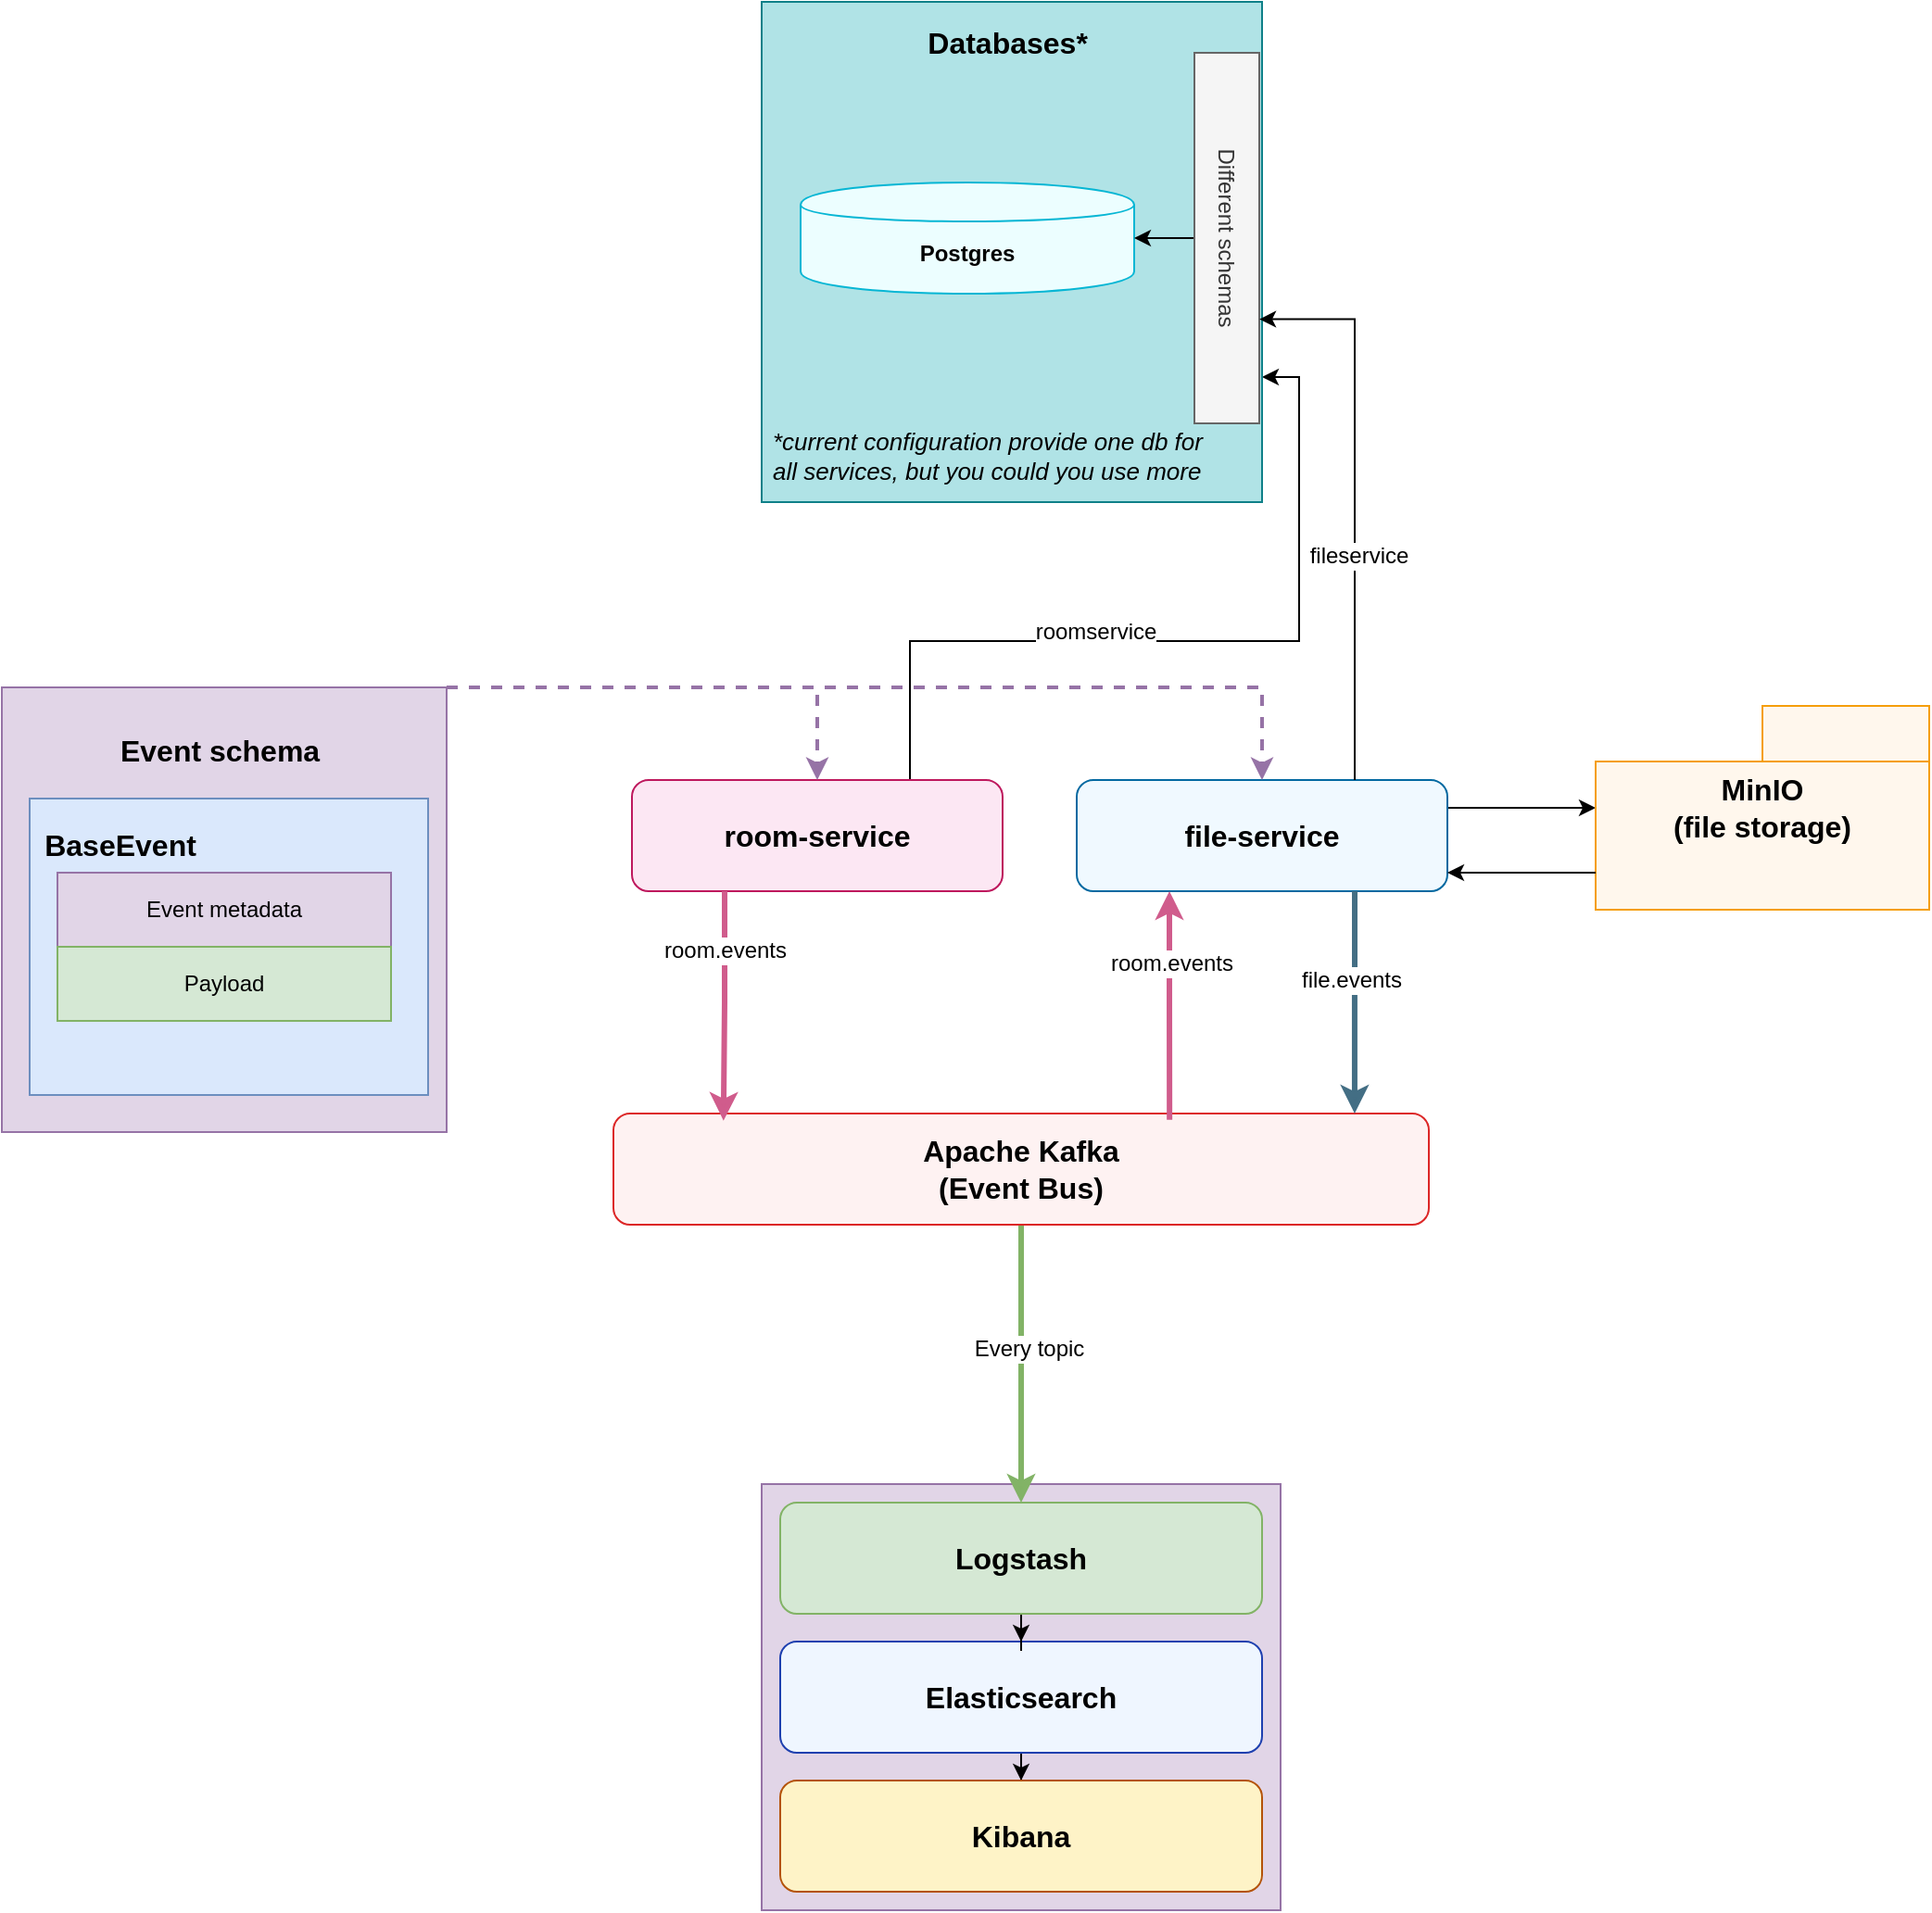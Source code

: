 <mxfile version="28.2.1">
  <diagram name="Страница — 1" id="vrJpJuXnvYbc0XaoZZVB">
    <mxGraphModel dx="1198" dy="690" grid="1" gridSize="10" guides="1" tooltips="1" connect="1" arrows="1" fold="1" page="1" pageScale="1" pageWidth="827" pageHeight="1169" math="0" shadow="0">
      <root>
        <mxCell id="0" />
        <mxCell id="1" parent="0" />
        <mxCell id="zSwlv2F4HAKd1OcXFcvh-34" value="" style="rounded=0;whiteSpace=wrap;html=1;fillColor=#e1d5e7;strokeColor=#9673a6;" vertex="1" parent="1">
          <mxGeometry x="750" y="850" width="280" height="230" as="geometry" />
        </mxCell>
        <mxCell id="zSwlv2F4HAKd1OcXFcvh-71" style="edgeStyle=orthogonalEdgeStyle;rounded=0;orthogonalLoop=1;jettySize=auto;html=1;exitX=0.75;exitY=0;exitDx=0;exitDy=0;entryX=1;entryY=0.75;entryDx=0;entryDy=0;fontFamily=Helvetica;fontSize=12;fontColor=default;" edge="1" parent="1" source="zSwlv2F4HAKd1OcXFcvh-11" target="zSwlv2F4HAKd1OcXFcvh-40">
          <mxGeometry relative="1" as="geometry" />
        </mxCell>
        <mxCell id="zSwlv2F4HAKd1OcXFcvh-73" value="roomservice" style="edgeLabel;html=1;align=center;verticalAlign=middle;resizable=0;points=[];pointerEvents=0;fontFamily=Helvetica;fontSize=12;fontColor=default;fillColor=none;gradientColor=none;" vertex="1" connectable="0" parent="zSwlv2F4HAKd1OcXFcvh-71">
          <mxGeometry x="0.413" y="-4" relative="1" as="geometry">
            <mxPoint x="-114" y="26" as="offset" />
          </mxGeometry>
        </mxCell>
        <mxCell id="zSwlv2F4HAKd1OcXFcvh-11" value="&lt;b&gt;&lt;font style=&quot;font-size: 16px;&quot;&gt;room-service&lt;/font&gt;&lt;/b&gt;" style="rounded=1;whiteSpace=wrap;html=1;fillColor=#FCE7F3;strokeColor=#BE185D;fontSize=12;" vertex="1" parent="1">
          <mxGeometry x="680" y="470" width="200" height="60" as="geometry" />
        </mxCell>
        <mxCell id="zSwlv2F4HAKd1OcXFcvh-69" style="edgeStyle=orthogonalEdgeStyle;rounded=0;orthogonalLoop=1;jettySize=auto;html=1;exitX=1;exitY=0.25;exitDx=0;exitDy=0;fontFamily=Helvetica;fontSize=12;fontColor=default;" edge="1" parent="1" source="zSwlv2F4HAKd1OcXFcvh-12" target="zSwlv2F4HAKd1OcXFcvh-15">
          <mxGeometry relative="1" as="geometry" />
        </mxCell>
        <mxCell id="zSwlv2F4HAKd1OcXFcvh-12" value="&lt;b&gt;&lt;font style=&quot;font-size: 16px;&quot;&gt;file-service&lt;/font&gt;&lt;/b&gt;" style="rounded=1;whiteSpace=wrap;html=1;fillColor=#F0F9FF;strokeColor=#0369A1;fontSize=12;" vertex="1" parent="1">
          <mxGeometry x="920" y="470" width="200" height="60" as="geometry" />
        </mxCell>
        <mxCell id="zSwlv2F4HAKd1OcXFcvh-56" style="edgeStyle=orthogonalEdgeStyle;rounded=0;orthogonalLoop=1;jettySize=auto;html=1;fontFamily=Helvetica;fontSize=12;fontColor=default;strokeWidth=3;fillColor=#d5e8d4;strokeColor=#82b366;" edge="1" parent="1" source="zSwlv2F4HAKd1OcXFcvh-13" target="zSwlv2F4HAKd1OcXFcvh-35">
          <mxGeometry relative="1" as="geometry" />
        </mxCell>
        <mxCell id="zSwlv2F4HAKd1OcXFcvh-57" value="Every topic" style="edgeLabel;html=1;align=center;verticalAlign=middle;resizable=0;points=[];pointerEvents=0;fontFamily=Helvetica;fontSize=12;fontColor=default;fillColor=none;gradientColor=none;" vertex="1" connectable="0" parent="zSwlv2F4HAKd1OcXFcvh-56">
          <mxGeometry x="-0.108" y="4" relative="1" as="geometry">
            <mxPoint as="offset" />
          </mxGeometry>
        </mxCell>
        <mxCell id="zSwlv2F4HAKd1OcXFcvh-13" value="&lt;font style=&quot;font-size: 16px;&quot;&gt;&lt;b style=&quot;&quot;&gt;Apache Kafka&lt;br&gt;(Event Bus)&lt;/b&gt;&lt;/font&gt;" style="rounded=1;whiteSpace=wrap;html=1;fillColor=#FEF2F2;strokeColor=#DC2626;fontSize=12;" vertex="1" parent="1">
          <mxGeometry x="670" y="650" width="440" height="60" as="geometry" />
        </mxCell>
        <mxCell id="zSwlv2F4HAKd1OcXFcvh-15" value="&lt;b&gt;&lt;font style=&quot;font-size: 16px;&quot;&gt;MinIO&lt;/font&gt;&lt;/b&gt;&lt;div&gt;&lt;b&gt;&lt;font style=&quot;font-size: 16px;&quot;&gt;(file storage)&lt;/font&gt;&lt;/b&gt;&lt;/div&gt;" style="shape=folder;whiteSpace=wrap;html=1;fillColor=#FFF7ED;strokeColor=#F59E0B;fontSize=12;tabWidth=90;tabHeight=30;" vertex="1" parent="1">
          <mxGeometry x="1200" y="430" width="180" height="110" as="geometry" />
        </mxCell>
        <mxCell id="zSwlv2F4HAKd1OcXFcvh-37" style="edgeStyle=orthogonalEdgeStyle;rounded=0;orthogonalLoop=1;jettySize=auto;html=1;" edge="1" parent="1" source="zSwlv2F4HAKd1OcXFcvh-16" target="zSwlv2F4HAKd1OcXFcvh-17">
          <mxGeometry relative="1" as="geometry" />
        </mxCell>
        <mxCell id="zSwlv2F4HAKd1OcXFcvh-16" value="Elasticsearch" style="rounded=1;whiteSpace=wrap;html=1;fillColor=#EFF6FF;strokeColor=#1E40AF;fontSize=16;fontStyle=1" vertex="1" parent="1">
          <mxGeometry x="760" y="935" width="260" height="60" as="geometry" />
        </mxCell>
        <mxCell id="zSwlv2F4HAKd1OcXFcvh-17" value="Kibana" style="rounded=1;whiteSpace=wrap;html=1;fillColor=#FEF3C7;strokeColor=#B45309;fontSize=16;fontStyle=1" vertex="1" parent="1">
          <mxGeometry x="760" y="1010" width="260" height="60" as="geometry" />
        </mxCell>
        <mxCell id="zSwlv2F4HAKd1OcXFcvh-36" style="edgeStyle=orthogonalEdgeStyle;rounded=0;orthogonalLoop=1;jettySize=auto;html=1;" edge="1" parent="1" source="zSwlv2F4HAKd1OcXFcvh-35" target="zSwlv2F4HAKd1OcXFcvh-16">
          <mxGeometry relative="1" as="geometry" />
        </mxCell>
        <mxCell id="zSwlv2F4HAKd1OcXFcvh-35" value="Logstash" style="rounded=1;whiteSpace=wrap;html=1;fillColor=#d5e8d4;strokeColor=#82b366;fontSize=16;fontStyle=1" vertex="1" parent="1">
          <mxGeometry x="760" y="860" width="260" height="60" as="geometry" />
        </mxCell>
        <mxCell id="zSwlv2F4HAKd1OcXFcvh-65" style="edgeStyle=orthogonalEdgeStyle;rounded=0;orthogonalLoop=1;jettySize=auto;html=1;exitX=1;exitY=0;exitDx=0;exitDy=0;entryX=0.5;entryY=0;entryDx=0;entryDy=0;fontFamily=Helvetica;fontSize=12;fontColor=default;strokeWidth=2;fillColor=#e1d5e7;strokeColor=#9673a6;dashed=1;" edge="1" parent="1" source="zSwlv2F4HAKd1OcXFcvh-43" target="zSwlv2F4HAKd1OcXFcvh-11">
          <mxGeometry relative="1" as="geometry">
            <Array as="points">
              <mxPoint x="780" y="420" />
            </Array>
          </mxGeometry>
        </mxCell>
        <mxCell id="zSwlv2F4HAKd1OcXFcvh-67" style="edgeStyle=orthogonalEdgeStyle;rounded=0;orthogonalLoop=1;jettySize=auto;html=1;exitX=1;exitY=0;exitDx=0;exitDy=0;entryX=0.5;entryY=0;entryDx=0;entryDy=0;fontFamily=Helvetica;fontSize=12;fontColor=default;strokeWidth=2;fillColor=#e1d5e7;strokeColor=#9673a6;dashed=1;" edge="1" parent="1" source="zSwlv2F4HAKd1OcXFcvh-43" target="zSwlv2F4HAKd1OcXFcvh-12">
          <mxGeometry relative="1" as="geometry">
            <Array as="points">
              <mxPoint x="1020" y="420" />
            </Array>
          </mxGeometry>
        </mxCell>
        <mxCell id="zSwlv2F4HAKd1OcXFcvh-43" value="&lt;font style=&quot;font-size: 16px;&quot;&gt;&lt;b&gt;Event schema&lt;/b&gt;&amp;nbsp;&lt;/font&gt;&lt;div&gt;&lt;br&gt;&lt;/div&gt;&lt;div&gt;&lt;br&gt;&lt;/div&gt;&lt;div&gt;&lt;br&gt;&lt;/div&gt;&lt;div&gt;&lt;br&gt;&lt;/div&gt;&lt;div&gt;&lt;br&gt;&lt;/div&gt;&lt;div&gt;&lt;br&gt;&lt;/div&gt;&lt;div&gt;&lt;br&gt;&lt;/div&gt;&lt;div&gt;&lt;br&gt;&lt;/div&gt;&lt;div&gt;&lt;br&gt;&lt;/div&gt;&lt;div&gt;&lt;br&gt;&lt;/div&gt;&lt;div&gt;&lt;br&gt;&lt;/div&gt;&lt;div&gt;&lt;br&gt;&lt;/div&gt;" style="whiteSpace=wrap;html=1;aspect=fixed;fillColor=#e1d5e7;strokeColor=#9673a6;" vertex="1" parent="1">
          <mxGeometry x="340" y="420" width="240" height="240" as="geometry" />
        </mxCell>
        <mxCell id="zSwlv2F4HAKd1OcXFcvh-45" value="" style="rounded=0;whiteSpace=wrap;html=1;fillColor=#dae8fc;strokeColor=#6c8ebf;" vertex="1" parent="1">
          <mxGeometry x="355" y="480" width="215" height="160" as="geometry" />
        </mxCell>
        <mxCell id="zSwlv2F4HAKd1OcXFcvh-46" value="&lt;b&gt;&lt;font style=&quot;font-size: 16px;&quot;&gt;BaseEvent&lt;/font&gt;&lt;/b&gt;" style="text;html=1;align=center;verticalAlign=middle;whiteSpace=wrap;rounded=0;" vertex="1" parent="1">
          <mxGeometry x="374" y="490" width="60" height="30" as="geometry" />
        </mxCell>
        <mxCell id="zSwlv2F4HAKd1OcXFcvh-48" value="Event metadata" style="rounded=0;whiteSpace=wrap;html=1;fillColor=#e1d5e7;strokeColor=#9673a6;" vertex="1" parent="1">
          <mxGeometry x="370" y="520" width="180" height="40" as="geometry" />
        </mxCell>
        <mxCell id="zSwlv2F4HAKd1OcXFcvh-49" value="Payload" style="rounded=0;whiteSpace=wrap;html=1;fillColor=#d5e8d4;strokeColor=#82b366;" vertex="1" parent="1">
          <mxGeometry x="370" y="560" width="180" height="40" as="geometry" />
        </mxCell>
        <mxCell id="zSwlv2F4HAKd1OcXFcvh-40" value="&lt;font style=&quot;font-size: 16px;&quot;&gt;&lt;b&gt;Databases*&amp;nbsp;&lt;/b&gt;&lt;/font&gt;&lt;div&gt;&lt;font style=&quot;font-size: 16px;&quot;&gt;&lt;b&gt;&lt;br&gt;&lt;/b&gt;&lt;/font&gt;&lt;/div&gt;&lt;div&gt;&lt;font style=&quot;font-size: 16px;&quot;&gt;&lt;b&gt;&lt;br&gt;&lt;/b&gt;&lt;/font&gt;&lt;/div&gt;&lt;div&gt;&lt;font style=&quot;font-size: 16px;&quot;&gt;&lt;b&gt;&lt;br&gt;&lt;/b&gt;&lt;/font&gt;&lt;/div&gt;&lt;div&gt;&lt;font style=&quot;font-size: 16px;&quot;&gt;&lt;b&gt;&lt;br&gt;&lt;/b&gt;&lt;/font&gt;&lt;/div&gt;&lt;div&gt;&lt;font style=&quot;font-size: 16px;&quot;&gt;&lt;b&gt;&lt;br&gt;&lt;/b&gt;&lt;/font&gt;&lt;/div&gt;&lt;div&gt;&lt;font style=&quot;font-size: 16px;&quot;&gt;&lt;b&gt;&lt;br&gt;&lt;/b&gt;&lt;/font&gt;&lt;/div&gt;&lt;div&gt;&lt;font style=&quot;font-size: 16px;&quot;&gt;&lt;b&gt;&lt;br&gt;&lt;/b&gt;&lt;/font&gt;&lt;/div&gt;&lt;div&gt;&lt;font style=&quot;font-size: 16px;&quot;&gt;&lt;b&gt;&lt;br&gt;&lt;/b&gt;&lt;/font&gt;&lt;/div&gt;&lt;div&gt;&lt;font style=&quot;font-size: 16px;&quot;&gt;&lt;b&gt;&lt;br&gt;&lt;/b&gt;&lt;/font&gt;&lt;/div&gt;&lt;div&gt;&lt;font style=&quot;font-size: 16px;&quot;&gt;&lt;b&gt;&lt;br&gt;&lt;/b&gt;&lt;/font&gt;&lt;/div&gt;&lt;div&gt;&lt;font style=&quot;font-size: 16px;&quot;&gt;&lt;b&gt;&lt;br&gt;&lt;/b&gt;&lt;/font&gt;&lt;/div&gt;&lt;div&gt;&lt;br&gt;&lt;/div&gt;" style="whiteSpace=wrap;html=1;aspect=fixed;fillColor=#b0e3e6;strokeColor=#0e8088;" vertex="1" parent="1">
          <mxGeometry x="750" y="50" width="270" height="270" as="geometry" />
        </mxCell>
        <mxCell id="zSwlv2F4HAKd1OcXFcvh-14" value="&lt;div&gt;&lt;b&gt;&lt;br&gt;&lt;/b&gt;&lt;/div&gt;&lt;div&gt;&lt;b&gt;&lt;br&gt;&lt;/b&gt;&lt;/div&gt;&lt;b&gt;Postgres&lt;/b&gt;&lt;div&gt;&lt;br&gt;&lt;/div&gt;" style="shape=cylinder;whiteSpace=wrap;html=1;fillColor=#ECFEFF;strokeColor=#06B6D4;fontSize=12;" vertex="1" parent="1">
          <mxGeometry x="771" y="147.5" width="180" height="60" as="geometry" />
        </mxCell>
        <mxCell id="zSwlv2F4HAKd1OcXFcvh-41" value="*current configuration provide one db for all services, but you could you use more" style="text;html=1;align=left;verticalAlign=middle;whiteSpace=wrap;rounded=0;fontStyle=2;fontSize=13;" vertex="1" parent="1">
          <mxGeometry x="754" y="280" width="236" height="30" as="geometry" />
        </mxCell>
        <mxCell id="zSwlv2F4HAKd1OcXFcvh-54" style="edgeStyle=orthogonalEdgeStyle;rounded=0;orthogonalLoop=1;jettySize=auto;html=1;fontFamily=Helvetica;fontSize=12;fontColor=default;" edge="1" parent="1" source="zSwlv2F4HAKd1OcXFcvh-52" target="zSwlv2F4HAKd1OcXFcvh-14">
          <mxGeometry relative="1" as="geometry" />
        </mxCell>
        <mxCell id="zSwlv2F4HAKd1OcXFcvh-52" value="Different schemas" style="rounded=0;whiteSpace=wrap;html=1;rotation=90;fillColor=#f5f5f5;fontColor=#333333;strokeColor=#666666;" vertex="1" parent="1">
          <mxGeometry x="901" y="160" width="200" height="35" as="geometry" />
        </mxCell>
        <mxCell id="zSwlv2F4HAKd1OcXFcvh-59" style="edgeStyle=orthogonalEdgeStyle;rounded=0;orthogonalLoop=1;jettySize=auto;html=1;exitX=0.25;exitY=1;exitDx=0;exitDy=0;entryX=0.135;entryY=0.064;entryDx=0;entryDy=0;entryPerimeter=0;fontFamily=Helvetica;fontSize=12;fontColor=default;strokeWidth=3;strokeColor=light-dark(#d05c8c, #ededed);" edge="1" parent="1" source="zSwlv2F4HAKd1OcXFcvh-11" target="zSwlv2F4HAKd1OcXFcvh-13">
          <mxGeometry relative="1" as="geometry" />
        </mxCell>
        <mxCell id="zSwlv2F4HAKd1OcXFcvh-60" value="room.events" style="edgeLabel;html=1;align=center;verticalAlign=middle;resizable=0;points=[];pointerEvents=0;fontFamily=Helvetica;fontSize=12;fontColor=default;fillColor=none;gradientColor=none;" vertex="1" connectable="0" parent="zSwlv2F4HAKd1OcXFcvh-59">
          <mxGeometry x="-0.496" relative="1" as="geometry">
            <mxPoint as="offset" />
          </mxGeometry>
        </mxCell>
        <mxCell id="zSwlv2F4HAKd1OcXFcvh-61" style="edgeStyle=orthogonalEdgeStyle;rounded=0;orthogonalLoop=1;jettySize=auto;html=1;exitX=0.25;exitY=1;exitDx=0;exitDy=0;entryX=0.682;entryY=0.056;entryDx=0;entryDy=0;entryPerimeter=0;fontFamily=Helvetica;fontSize=12;fontColor=default;endArrow=none;endFill=0;startArrow=classic;startFill=1;strokeColor=light-dark(#d05c8c, #ff5dff);strokeWidth=3;" edge="1" parent="1" source="zSwlv2F4HAKd1OcXFcvh-12" target="zSwlv2F4HAKd1OcXFcvh-13">
          <mxGeometry relative="1" as="geometry" />
        </mxCell>
        <mxCell id="zSwlv2F4HAKd1OcXFcvh-62" value="room.events" style="edgeLabel;html=1;align=center;verticalAlign=middle;resizable=0;points=[];pointerEvents=0;fontFamily=Helvetica;fontSize=12;fontColor=default;fillColor=none;gradientColor=none;" vertex="1" connectable="0" parent="zSwlv2F4HAKd1OcXFcvh-61">
          <mxGeometry x="-0.353" y="1" relative="1" as="geometry">
            <mxPoint y="-1" as="offset" />
          </mxGeometry>
        </mxCell>
        <mxCell id="zSwlv2F4HAKd1OcXFcvh-63" style="edgeStyle=orthogonalEdgeStyle;rounded=0;orthogonalLoop=1;jettySize=auto;html=1;exitX=0.75;exitY=1;exitDx=0;exitDy=0;entryX=0.909;entryY=-0.001;entryDx=0;entryDy=0;entryPerimeter=0;fontFamily=Helvetica;fontSize=12;fontColor=default;strokeWidth=3;strokeColor=light-dark(#436e84, #ededed);" edge="1" parent="1" source="zSwlv2F4HAKd1OcXFcvh-12" target="zSwlv2F4HAKd1OcXFcvh-13">
          <mxGeometry relative="1" as="geometry" />
        </mxCell>
        <mxCell id="zSwlv2F4HAKd1OcXFcvh-64" value="file.events" style="edgeLabel;html=1;align=center;verticalAlign=middle;resizable=0;points=[];pointerEvents=0;fontFamily=Helvetica;fontSize=12;fontColor=default;fillColor=none;gradientColor=none;" vertex="1" connectable="0" parent="zSwlv2F4HAKd1OcXFcvh-63">
          <mxGeometry x="-0.196" y="-2" relative="1" as="geometry">
            <mxPoint as="offset" />
          </mxGeometry>
        </mxCell>
        <mxCell id="zSwlv2F4HAKd1OcXFcvh-70" style="edgeStyle=orthogonalEdgeStyle;rounded=0;orthogonalLoop=1;jettySize=auto;html=1;exitX=0;exitY=0;exitDx=0;exitDy=90;exitPerimeter=0;fontFamily=Helvetica;fontSize=12;fontColor=default;" edge="1" parent="1" source="zSwlv2F4HAKd1OcXFcvh-15">
          <mxGeometry relative="1" as="geometry">
            <mxPoint x="1120" y="520" as="targetPoint" />
          </mxGeometry>
        </mxCell>
        <mxCell id="zSwlv2F4HAKd1OcXFcvh-72" style="edgeStyle=orthogonalEdgeStyle;rounded=0;orthogonalLoop=1;jettySize=auto;html=1;exitX=0.75;exitY=0;exitDx=0;exitDy=0;entryX=0.719;entryY=-0.001;entryDx=0;entryDy=0;entryPerimeter=0;fontFamily=Helvetica;fontSize=12;fontColor=default;" edge="1" parent="1" source="zSwlv2F4HAKd1OcXFcvh-12" target="zSwlv2F4HAKd1OcXFcvh-52">
          <mxGeometry relative="1" as="geometry" />
        </mxCell>
        <mxCell id="zSwlv2F4HAKd1OcXFcvh-74" value="fileservice" style="edgeLabel;html=1;align=center;verticalAlign=middle;resizable=0;points=[];pointerEvents=0;fontFamily=Helvetica;fontSize=12;fontColor=default;fillColor=none;gradientColor=none;" vertex="1" connectable="0" parent="zSwlv2F4HAKd1OcXFcvh-72">
          <mxGeometry x="-0.195" y="-2" relative="1" as="geometry">
            <mxPoint as="offset" />
          </mxGeometry>
        </mxCell>
      </root>
    </mxGraphModel>
  </diagram>
</mxfile>

